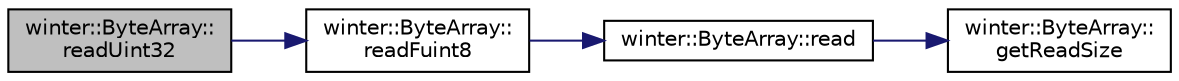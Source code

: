 digraph "winter::ByteArray::readUint32"
{
 // LATEX_PDF_SIZE
  edge [fontname="Helvetica",fontsize="10",labelfontname="Helvetica",labelfontsize="10"];
  node [fontname="Helvetica",fontsize="10",shape=record];
  rankdir="LR";
  Node1 [label="winter::ByteArray::\lreadUint32",height=0.2,width=0.4,color="black", fillcolor="grey75", style="filled", fontcolor="black",tooltip="读取无符号Varint32类型的数据"];
  Node1 -> Node2 [color="midnightblue",fontsize="10",style="solid",fontname="Helvetica"];
  Node2 [label="winter::ByteArray::\lreadFuint8",height=0.2,width=0.4,color="black", fillcolor="white", style="filled",URL="$classwinter_1_1ByteArray.html#a57a50fe1a52ddd608c04d2396846aa91",tooltip="读取uint8_t类型的数据"];
  Node2 -> Node3 [color="midnightblue",fontsize="10",style="solid",fontname="Helvetica"];
  Node3 [label="winter::ByteArray::read",height=0.2,width=0.4,color="black", fillcolor="white", style="filled",URL="$classwinter_1_1ByteArray.html#ad07896c8b30a47a2cbf7b97fae967eea",tooltip="读取size长度的数据"];
  Node3 -> Node4 [color="midnightblue",fontsize="10",style="solid",fontname="Helvetica"];
  Node4 [label="winter::ByteArray::\lgetReadSize",height=0.2,width=0.4,color="black", fillcolor="white", style="filled",URL="$classwinter_1_1ByteArray.html#aa0c02b09386483b690c78a78ab6eb88b",tooltip="返回可读取数据大小"];
}
